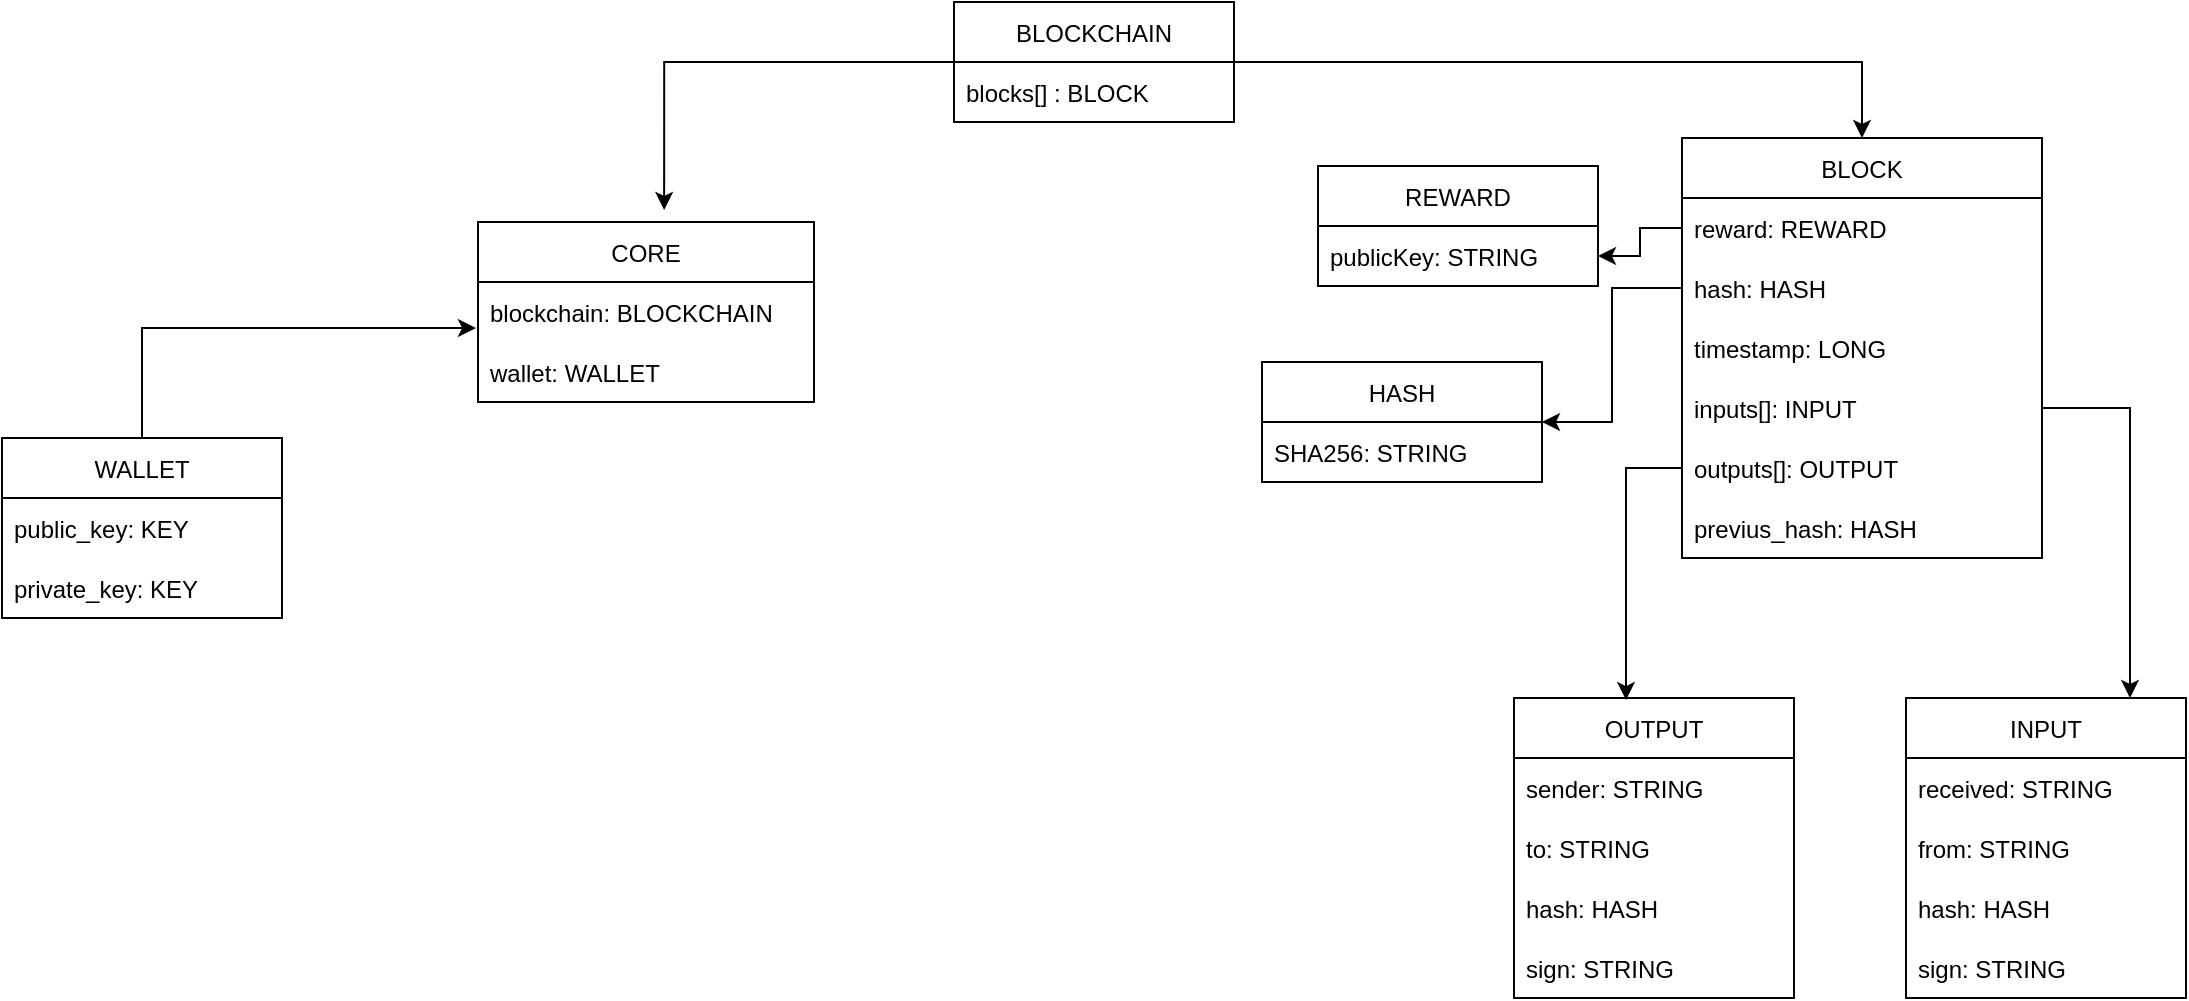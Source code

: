 <mxfile version="16.4.0" type="device"><diagram id="W5becWD3PUizKSpLovLV" name="Pagina-1"><mxGraphModel dx="1422" dy="865" grid="1" gridSize="14" guides="1" tooltips="1" connect="1" arrows="1" fold="1" page="1" pageScale="1" pageWidth="1200" pageHeight="1600" math="0" shadow="0"><root><mxCell id="0"/><mxCell id="1" parent="0"/><mxCell id="qwc8k016OjTiB0bhJjBL-48" style="edgeStyle=orthogonalEdgeStyle;rounded=0;orthogonalLoop=1;jettySize=auto;html=1;" edge="1" parent="1" source="qwc8k016OjTiB0bhJjBL-1" target="qwc8k016OjTiB0bhJjBL-6"><mxGeometry relative="1" as="geometry"/></mxCell><mxCell id="qwc8k016OjTiB0bhJjBL-61" style="edgeStyle=orthogonalEdgeStyle;rounded=0;orthogonalLoop=1;jettySize=auto;html=1;entryX=0.554;entryY=-0.067;entryDx=0;entryDy=0;entryPerimeter=0;" edge="1" parent="1" source="qwc8k016OjTiB0bhJjBL-1" target="qwc8k016OjTiB0bhJjBL-54"><mxGeometry relative="1" as="geometry"/></mxCell><mxCell id="qwc8k016OjTiB0bhJjBL-1" value="BLOCKCHAIN" style="swimlane;fontStyle=0;childLayout=stackLayout;horizontal=1;startSize=30;horizontalStack=0;resizeParent=1;resizeParentMax=0;resizeLast=0;collapsible=1;marginBottom=0;" vertex="1" parent="1"><mxGeometry x="560" y="30" width="140" height="60" as="geometry"/></mxCell><mxCell id="qwc8k016OjTiB0bhJjBL-2" value="blocks[] : BLOCK" style="text;strokeColor=none;fillColor=none;align=left;verticalAlign=middle;spacingLeft=4;spacingRight=4;overflow=hidden;points=[[0,0.5],[1,0.5]];portConstraint=eastwest;rotatable=0;" vertex="1" parent="qwc8k016OjTiB0bhJjBL-1"><mxGeometry y="30" width="140" height="30" as="geometry"/></mxCell><mxCell id="qwc8k016OjTiB0bhJjBL-6" value="BLOCK" style="swimlane;fontStyle=0;childLayout=stackLayout;horizontal=1;startSize=30;horizontalStack=0;resizeParent=1;resizeParentMax=0;resizeLast=0;collapsible=1;marginBottom=0;" vertex="1" parent="1"><mxGeometry x="924" y="98" width="180" height="210" as="geometry"/></mxCell><mxCell id="qwc8k016OjTiB0bhJjBL-7" value="reward: REWARD" style="text;strokeColor=none;fillColor=none;align=left;verticalAlign=middle;spacingLeft=4;spacingRight=4;overflow=hidden;points=[[0,0.5],[1,0.5]];portConstraint=eastwest;rotatable=0;" vertex="1" parent="qwc8k016OjTiB0bhJjBL-6"><mxGeometry y="30" width="180" height="30" as="geometry"/></mxCell><mxCell id="qwc8k016OjTiB0bhJjBL-8" value="hash: HASH" style="text;strokeColor=none;fillColor=none;align=left;verticalAlign=middle;spacingLeft=4;spacingRight=4;overflow=hidden;points=[[0,0.5],[1,0.5]];portConstraint=eastwest;rotatable=0;" vertex="1" parent="qwc8k016OjTiB0bhJjBL-6"><mxGeometry y="60" width="180" height="30" as="geometry"/></mxCell><mxCell id="qwc8k016OjTiB0bhJjBL-9" value="timestamp: LONG" style="text;strokeColor=none;fillColor=none;align=left;verticalAlign=middle;spacingLeft=4;spacingRight=4;overflow=hidden;points=[[0,0.5],[1,0.5]];portConstraint=eastwest;rotatable=0;" vertex="1" parent="qwc8k016OjTiB0bhJjBL-6"><mxGeometry y="90" width="180" height="30" as="geometry"/></mxCell><mxCell id="qwc8k016OjTiB0bhJjBL-10" value="inputs[]: INPUT" style="text;strokeColor=none;fillColor=none;align=left;verticalAlign=middle;spacingLeft=4;spacingRight=4;overflow=hidden;points=[[0,0.5],[1,0.5]];portConstraint=eastwest;rotatable=0;" vertex="1" parent="qwc8k016OjTiB0bhJjBL-6"><mxGeometry y="120" width="180" height="30" as="geometry"/></mxCell><mxCell id="qwc8k016OjTiB0bhJjBL-11" value="outputs[]: OUTPUT" style="text;strokeColor=none;fillColor=none;align=left;verticalAlign=middle;spacingLeft=4;spacingRight=4;overflow=hidden;points=[[0,0.5],[1,0.5]];portConstraint=eastwest;rotatable=0;" vertex="1" parent="qwc8k016OjTiB0bhJjBL-6"><mxGeometry y="150" width="180" height="30" as="geometry"/></mxCell><mxCell id="qwc8k016OjTiB0bhJjBL-12" value="previus_hash: HASH" style="text;strokeColor=none;fillColor=none;align=left;verticalAlign=middle;spacingLeft=4;spacingRight=4;overflow=hidden;points=[[0,0.5],[1,0.5]];portConstraint=eastwest;rotatable=0;" vertex="1" parent="qwc8k016OjTiB0bhJjBL-6"><mxGeometry y="180" width="180" height="30" as="geometry"/></mxCell><mxCell id="qwc8k016OjTiB0bhJjBL-14" value="REWARD" style="swimlane;fontStyle=0;childLayout=stackLayout;horizontal=1;startSize=30;horizontalStack=0;resizeParent=1;resizeParentMax=0;resizeLast=0;collapsible=1;marginBottom=0;" vertex="1" parent="1"><mxGeometry x="742" y="112" width="140" height="60" as="geometry"/></mxCell><mxCell id="qwc8k016OjTiB0bhJjBL-15" value="publicKey: STRING" style="text;strokeColor=none;fillColor=none;align=left;verticalAlign=middle;spacingLeft=4;spacingRight=4;overflow=hidden;points=[[0,0.5],[1,0.5]];portConstraint=eastwest;rotatable=0;" vertex="1" parent="qwc8k016OjTiB0bhJjBL-14"><mxGeometry y="30" width="140" height="30" as="geometry"/></mxCell><mxCell id="qwc8k016OjTiB0bhJjBL-22" value="HASH" style="swimlane;fontStyle=0;childLayout=stackLayout;horizontal=1;startSize=30;horizontalStack=0;resizeParent=1;resizeParentMax=0;resizeLast=0;collapsible=1;marginBottom=0;" vertex="1" parent="1"><mxGeometry x="714" y="210" width="140" height="60" as="geometry"/></mxCell><mxCell id="qwc8k016OjTiB0bhJjBL-23" value="SHA256: STRING" style="text;strokeColor=none;fillColor=none;align=left;verticalAlign=middle;spacingLeft=4;spacingRight=4;overflow=hidden;points=[[0,0.5],[1,0.5]];portConstraint=eastwest;rotatable=0;" vertex="1" parent="qwc8k016OjTiB0bhJjBL-22"><mxGeometry y="30" width="140" height="30" as="geometry"/></mxCell><mxCell id="qwc8k016OjTiB0bhJjBL-26" value="INPUT" style="swimlane;fontStyle=0;childLayout=stackLayout;horizontal=1;startSize=30;horizontalStack=0;resizeParent=1;resizeParentMax=0;resizeLast=0;collapsible=1;marginBottom=0;" vertex="1" parent="1"><mxGeometry x="1036" y="378" width="140" height="150" as="geometry"/></mxCell><mxCell id="qwc8k016OjTiB0bhJjBL-27" value="received: STRING" style="text;strokeColor=none;fillColor=none;align=left;verticalAlign=middle;spacingLeft=4;spacingRight=4;overflow=hidden;points=[[0,0.5],[1,0.5]];portConstraint=eastwest;rotatable=0;" vertex="1" parent="qwc8k016OjTiB0bhJjBL-26"><mxGeometry y="30" width="140" height="30" as="geometry"/></mxCell><mxCell id="qwc8k016OjTiB0bhJjBL-28" value="from: STRING" style="text;strokeColor=none;fillColor=none;align=left;verticalAlign=middle;spacingLeft=4;spacingRight=4;overflow=hidden;points=[[0,0.5],[1,0.5]];portConstraint=eastwest;rotatable=0;" vertex="1" parent="qwc8k016OjTiB0bhJjBL-26"><mxGeometry y="60" width="140" height="30" as="geometry"/></mxCell><mxCell id="qwc8k016OjTiB0bhJjBL-29" value="hash: HASH" style="text;strokeColor=none;fillColor=none;align=left;verticalAlign=middle;spacingLeft=4;spacingRight=4;overflow=hidden;points=[[0,0.5],[1,0.5]];portConstraint=eastwest;rotatable=0;" vertex="1" parent="qwc8k016OjTiB0bhJjBL-26"><mxGeometry y="90" width="140" height="30" as="geometry"/></mxCell><mxCell id="qwc8k016OjTiB0bhJjBL-34" value="sign: STRING" style="text;strokeColor=none;fillColor=none;align=left;verticalAlign=middle;spacingLeft=4;spacingRight=4;overflow=hidden;points=[[0,0.5],[1,0.5]];portConstraint=eastwest;rotatable=0;" vertex="1" parent="qwc8k016OjTiB0bhJjBL-26"><mxGeometry y="120" width="140" height="30" as="geometry"/></mxCell><mxCell id="qwc8k016OjTiB0bhJjBL-35" value="OUTPUT" style="swimlane;fontStyle=0;childLayout=stackLayout;horizontal=1;startSize=30;horizontalStack=0;resizeParent=1;resizeParentMax=0;resizeLast=0;collapsible=1;marginBottom=0;" vertex="1" parent="1"><mxGeometry x="840" y="378" width="140" height="150" as="geometry"/></mxCell><mxCell id="qwc8k016OjTiB0bhJjBL-36" value="sender: STRING" style="text;strokeColor=none;fillColor=none;align=left;verticalAlign=middle;spacingLeft=4;spacingRight=4;overflow=hidden;points=[[0,0.5],[1,0.5]];portConstraint=eastwest;rotatable=0;" vertex="1" parent="qwc8k016OjTiB0bhJjBL-35"><mxGeometry y="30" width="140" height="30" as="geometry"/></mxCell><mxCell id="qwc8k016OjTiB0bhJjBL-37" value="to: STRING" style="text;strokeColor=none;fillColor=none;align=left;verticalAlign=middle;spacingLeft=4;spacingRight=4;overflow=hidden;points=[[0,0.5],[1,0.5]];portConstraint=eastwest;rotatable=0;" vertex="1" parent="qwc8k016OjTiB0bhJjBL-35"><mxGeometry y="60" width="140" height="30" as="geometry"/></mxCell><mxCell id="qwc8k016OjTiB0bhJjBL-38" value="hash: HASH" style="text;strokeColor=none;fillColor=none;align=left;verticalAlign=middle;spacingLeft=4;spacingRight=4;overflow=hidden;points=[[0,0.5],[1,0.5]];portConstraint=eastwest;rotatable=0;" vertex="1" parent="qwc8k016OjTiB0bhJjBL-35"><mxGeometry y="90" width="140" height="30" as="geometry"/></mxCell><mxCell id="qwc8k016OjTiB0bhJjBL-39" value="sign: STRING" style="text;strokeColor=none;fillColor=none;align=left;verticalAlign=middle;spacingLeft=4;spacingRight=4;overflow=hidden;points=[[0,0.5],[1,0.5]];portConstraint=eastwest;rotatable=0;" vertex="1" parent="qwc8k016OjTiB0bhJjBL-35"><mxGeometry y="120" width="140" height="30" as="geometry"/></mxCell><mxCell id="qwc8k016OjTiB0bhJjBL-50" style="edgeStyle=orthogonalEdgeStyle;rounded=0;orthogonalLoop=1;jettySize=auto;html=1;entryX=0.4;entryY=0.007;entryDx=0;entryDy=0;entryPerimeter=0;" edge="1" parent="1" source="qwc8k016OjTiB0bhJjBL-11" target="qwc8k016OjTiB0bhJjBL-35"><mxGeometry relative="1" as="geometry"/></mxCell><mxCell id="qwc8k016OjTiB0bhJjBL-51" style="edgeStyle=orthogonalEdgeStyle;rounded=0;orthogonalLoop=1;jettySize=auto;html=1;entryX=0.8;entryY=0;entryDx=0;entryDy=0;entryPerimeter=0;" edge="1" parent="1" source="qwc8k016OjTiB0bhJjBL-10" target="qwc8k016OjTiB0bhJjBL-26"><mxGeometry relative="1" as="geometry"/></mxCell><mxCell id="qwc8k016OjTiB0bhJjBL-52" style="edgeStyle=orthogonalEdgeStyle;rounded=0;orthogonalLoop=1;jettySize=auto;html=1;entryX=1;entryY=0.5;entryDx=0;entryDy=0;" edge="1" parent="1" source="qwc8k016OjTiB0bhJjBL-7" target="qwc8k016OjTiB0bhJjBL-15"><mxGeometry relative="1" as="geometry"/></mxCell><mxCell id="qwc8k016OjTiB0bhJjBL-53" style="edgeStyle=orthogonalEdgeStyle;rounded=0;orthogonalLoop=1;jettySize=auto;html=1;entryX=1;entryY=0.5;entryDx=0;entryDy=0;" edge="1" parent="1" source="qwc8k016OjTiB0bhJjBL-8" target="qwc8k016OjTiB0bhJjBL-22"><mxGeometry relative="1" as="geometry"/></mxCell><mxCell id="qwc8k016OjTiB0bhJjBL-54" value="CORE" style="swimlane;fontStyle=0;childLayout=stackLayout;horizontal=1;startSize=30;horizontalStack=0;resizeParent=1;resizeParentMax=0;resizeLast=0;collapsible=1;marginBottom=0;" vertex="1" parent="1"><mxGeometry x="322" y="140" width="168" height="90" as="geometry"/></mxCell><mxCell id="qwc8k016OjTiB0bhJjBL-55" value="blockchain: BLOCKCHAIN" style="text;strokeColor=none;fillColor=none;align=left;verticalAlign=middle;spacingLeft=4;spacingRight=4;overflow=hidden;points=[[0,0.5],[1,0.5]];portConstraint=eastwest;rotatable=0;" vertex="1" parent="qwc8k016OjTiB0bhJjBL-54"><mxGeometry y="30" width="168" height="30" as="geometry"/></mxCell><mxCell id="qwc8k016OjTiB0bhJjBL-62" value="wallet: WALLET" style="text;strokeColor=none;fillColor=none;align=left;verticalAlign=middle;spacingLeft=4;spacingRight=4;overflow=hidden;points=[[0,0.5],[1,0.5]];portConstraint=eastwest;rotatable=0;" vertex="1" parent="qwc8k016OjTiB0bhJjBL-54"><mxGeometry y="60" width="168" height="30" as="geometry"/></mxCell><mxCell id="qwc8k016OjTiB0bhJjBL-67" style="edgeStyle=orthogonalEdgeStyle;rounded=0;orthogonalLoop=1;jettySize=auto;html=1;entryX=-0.006;entryY=0.767;entryDx=0;entryDy=0;entryPerimeter=0;" edge="1" parent="1" source="qwc8k016OjTiB0bhJjBL-63" target="qwc8k016OjTiB0bhJjBL-55"><mxGeometry relative="1" as="geometry"/></mxCell><mxCell id="qwc8k016OjTiB0bhJjBL-63" value="WALLET" style="swimlane;fontStyle=0;childLayout=stackLayout;horizontal=1;startSize=30;horizontalStack=0;resizeParent=1;resizeParentMax=0;resizeLast=0;collapsible=1;marginBottom=0;" vertex="1" parent="1"><mxGeometry x="84" y="248" width="140" height="90" as="geometry"/></mxCell><mxCell id="qwc8k016OjTiB0bhJjBL-64" value="public_key: KEY" style="text;strokeColor=none;fillColor=none;align=left;verticalAlign=middle;spacingLeft=4;spacingRight=4;overflow=hidden;points=[[0,0.5],[1,0.5]];portConstraint=eastwest;rotatable=0;" vertex="1" parent="qwc8k016OjTiB0bhJjBL-63"><mxGeometry y="30" width="140" height="30" as="geometry"/></mxCell><mxCell id="qwc8k016OjTiB0bhJjBL-65" value="private_key: KEY" style="text;strokeColor=none;fillColor=none;align=left;verticalAlign=middle;spacingLeft=4;spacingRight=4;overflow=hidden;points=[[0,0.5],[1,0.5]];portConstraint=eastwest;rotatable=0;" vertex="1" parent="qwc8k016OjTiB0bhJjBL-63"><mxGeometry y="60" width="140" height="30" as="geometry"/></mxCell></root></mxGraphModel></diagram></mxfile>